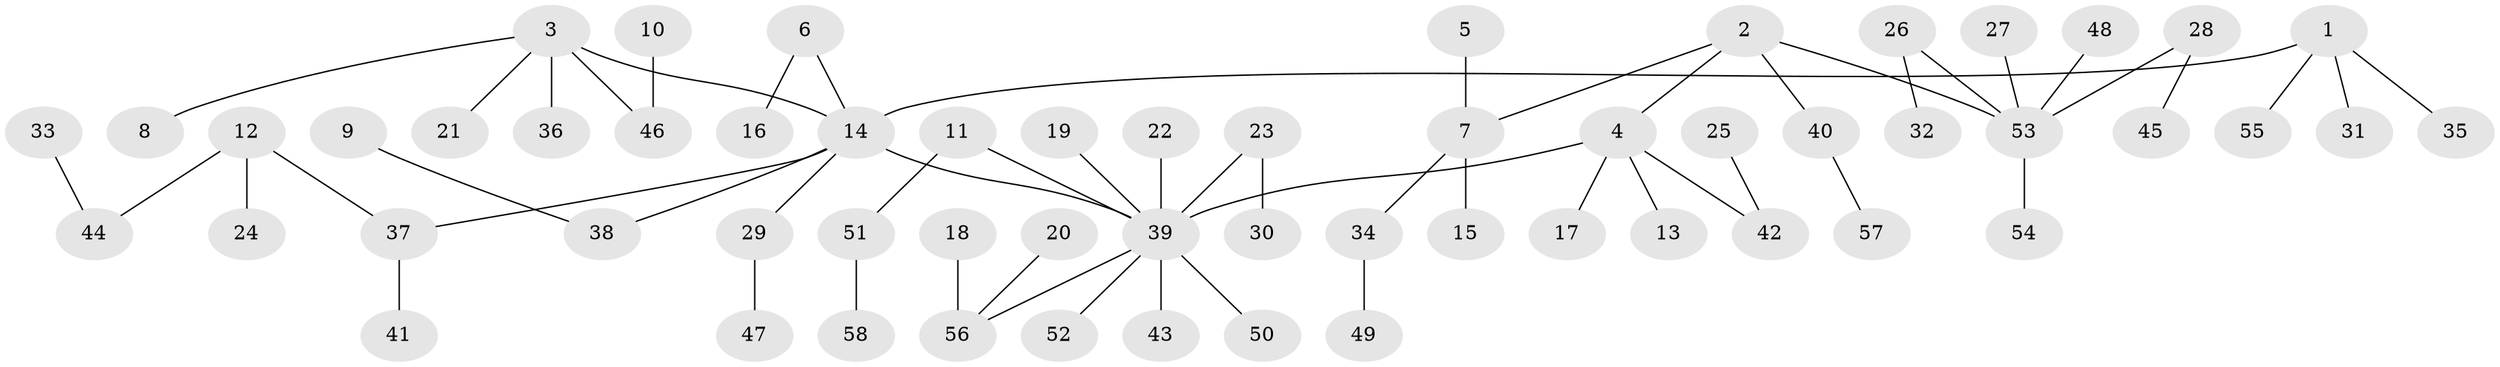 // original degree distribution, {2: 0.28695652173913044, 9: 0.008695652173913044, 7: 0.017391304347826087, 6: 0.017391304347826087, 4: 0.06956521739130435, 3: 0.11304347826086956, 1: 0.48695652173913045}
// Generated by graph-tools (version 1.1) at 2025/26/03/09/25 03:26:23]
// undirected, 58 vertices, 57 edges
graph export_dot {
graph [start="1"]
  node [color=gray90,style=filled];
  1;
  2;
  3;
  4;
  5;
  6;
  7;
  8;
  9;
  10;
  11;
  12;
  13;
  14;
  15;
  16;
  17;
  18;
  19;
  20;
  21;
  22;
  23;
  24;
  25;
  26;
  27;
  28;
  29;
  30;
  31;
  32;
  33;
  34;
  35;
  36;
  37;
  38;
  39;
  40;
  41;
  42;
  43;
  44;
  45;
  46;
  47;
  48;
  49;
  50;
  51;
  52;
  53;
  54;
  55;
  56;
  57;
  58;
  1 -- 14 [weight=1.0];
  1 -- 31 [weight=1.0];
  1 -- 35 [weight=1.0];
  1 -- 55 [weight=1.0];
  2 -- 4 [weight=1.0];
  2 -- 7 [weight=1.0];
  2 -- 40 [weight=1.0];
  2 -- 53 [weight=1.0];
  3 -- 8 [weight=1.0];
  3 -- 14 [weight=1.0];
  3 -- 21 [weight=1.0];
  3 -- 36 [weight=1.0];
  3 -- 46 [weight=1.0];
  4 -- 13 [weight=1.0];
  4 -- 17 [weight=1.0];
  4 -- 39 [weight=1.0];
  4 -- 42 [weight=1.0];
  5 -- 7 [weight=1.0];
  6 -- 14 [weight=1.0];
  6 -- 16 [weight=1.0];
  7 -- 15 [weight=1.0];
  7 -- 34 [weight=1.0];
  9 -- 38 [weight=1.0];
  10 -- 46 [weight=1.0];
  11 -- 39 [weight=1.0];
  11 -- 51 [weight=1.0];
  12 -- 24 [weight=1.0];
  12 -- 37 [weight=1.0];
  12 -- 44 [weight=1.0];
  14 -- 29 [weight=1.0];
  14 -- 37 [weight=1.0];
  14 -- 38 [weight=1.0];
  14 -- 39 [weight=1.0];
  18 -- 56 [weight=1.0];
  19 -- 39 [weight=1.0];
  20 -- 56 [weight=1.0];
  22 -- 39 [weight=1.0];
  23 -- 30 [weight=1.0];
  23 -- 39 [weight=1.0];
  25 -- 42 [weight=1.0];
  26 -- 32 [weight=1.0];
  26 -- 53 [weight=1.0];
  27 -- 53 [weight=1.0];
  28 -- 45 [weight=1.0];
  28 -- 53 [weight=1.0];
  29 -- 47 [weight=1.0];
  33 -- 44 [weight=1.0];
  34 -- 49 [weight=1.0];
  37 -- 41 [weight=1.0];
  39 -- 43 [weight=1.0];
  39 -- 50 [weight=1.0];
  39 -- 52 [weight=1.0];
  39 -- 56 [weight=1.0];
  40 -- 57 [weight=1.0];
  48 -- 53 [weight=1.0];
  51 -- 58 [weight=1.0];
  53 -- 54 [weight=1.0];
}
